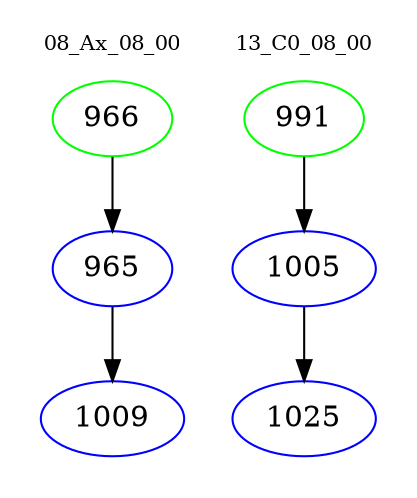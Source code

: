 digraph{
subgraph cluster_0 {
color = white
label = "08_Ax_08_00";
fontsize=10;
T0_966 [label="966", color="green"]
T0_966 -> T0_965 [color="black"]
T0_965 [label="965", color="blue"]
T0_965 -> T0_1009 [color="black"]
T0_1009 [label="1009", color="blue"]
}
subgraph cluster_1 {
color = white
label = "13_C0_08_00";
fontsize=10;
T1_991 [label="991", color="green"]
T1_991 -> T1_1005 [color="black"]
T1_1005 [label="1005", color="blue"]
T1_1005 -> T1_1025 [color="black"]
T1_1025 [label="1025", color="blue"]
}
}
